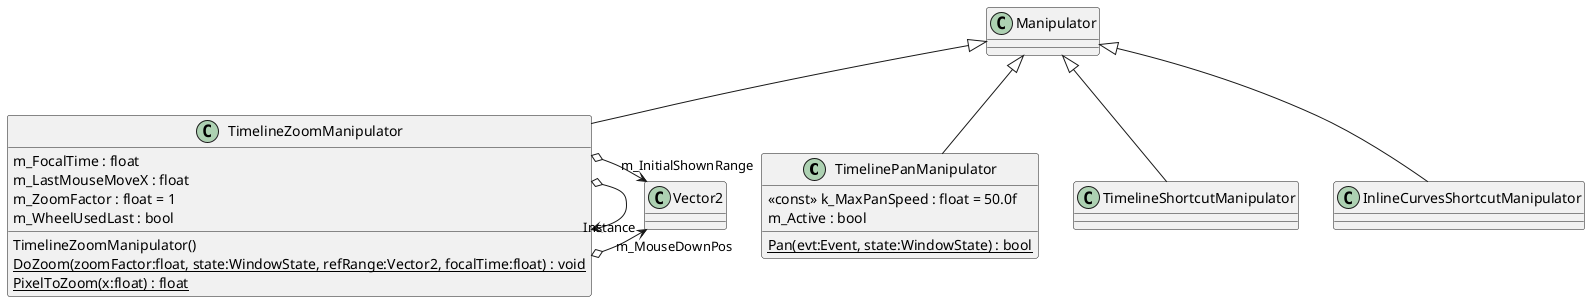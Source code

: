 @startuml
class TimelinePanManipulator {
    <<const>> k_MaxPanSpeed : float = 50.0f
    m_Active : bool
    {static} Pan(evt:Event, state:WindowState) : bool
}
class TimelineZoomManipulator {
    m_FocalTime : float
    m_LastMouseMoveX : float
    m_ZoomFactor : float = 1
    m_WheelUsedLast : bool
    TimelineZoomManipulator()
    {static} DoZoom(zoomFactor:float, state:WindowState, refRange:Vector2, focalTime:float) : void
    {static} PixelToZoom(x:float) : float
}
class TimelineShortcutManipulator {
}
class InlineCurvesShortcutManipulator {
}
Manipulator <|-- TimelinePanManipulator
Manipulator <|-- TimelineZoomManipulator
TimelineZoomManipulator o-> "m_MouseDownPos" Vector2
TimelineZoomManipulator o-> "m_InitialShownRange" Vector2
TimelineZoomManipulator o-> "Instance" TimelineZoomManipulator
Manipulator <|-- TimelineShortcutManipulator
Manipulator <|-- InlineCurvesShortcutManipulator
@enduml
